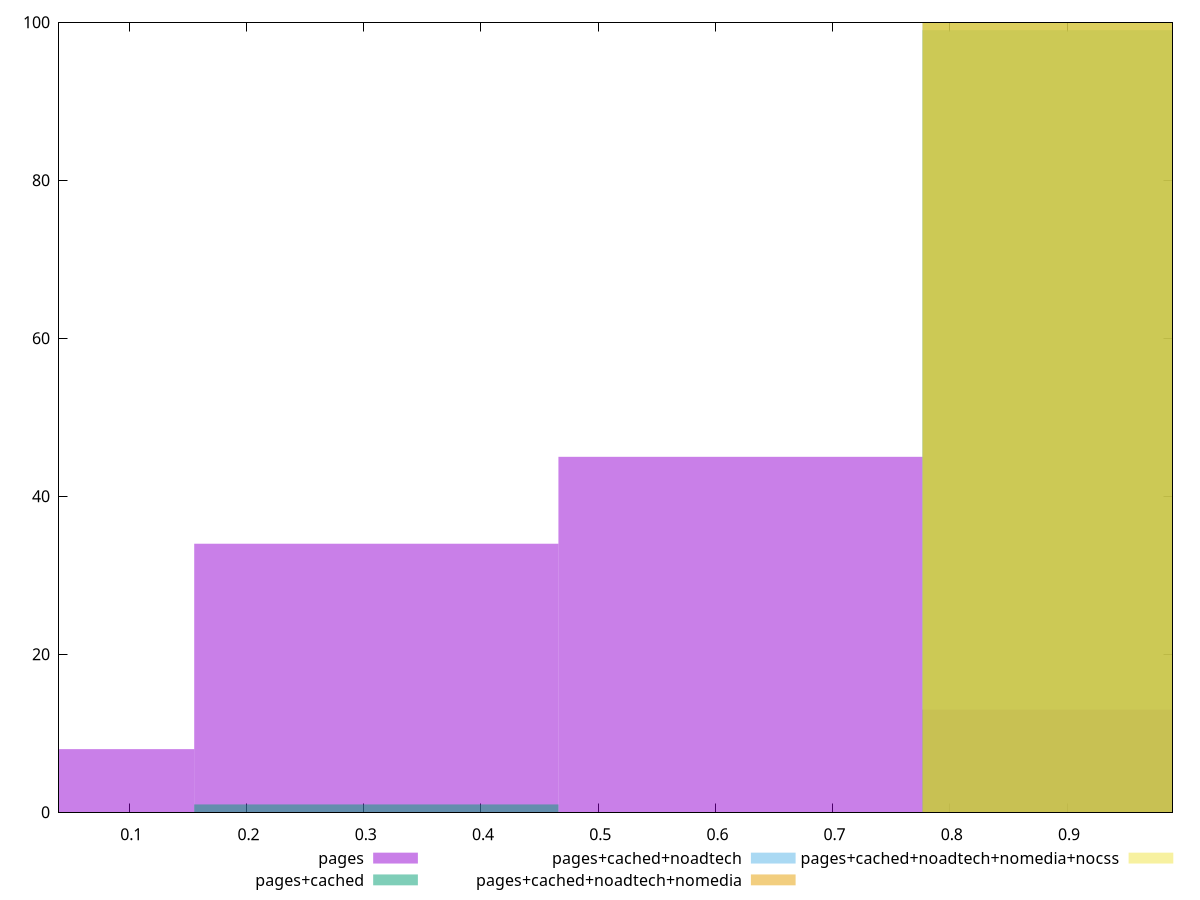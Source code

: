 reset

$pages <<EOF
0.6214516371442763 45
0.31072581857213816 34
0 8
0.9321774557164144 13
EOF

$pagesCached <<EOF
0.31072581857213816 1
0.9321774557164144 99
EOF

$pagesCachedNoadtech <<EOF
0.9321774557164144 100
EOF

$pagesCachedNoadtechNomedia <<EOF
0.9321774557164144 100
EOF

$pagesCachedNoadtechNomediaNocss <<EOF
0.9321774557164144 100
EOF

set key outside below
set boxwidth 0.31072581857213816
set xrange [0.04:0.99]
set yrange [0:100]
set trange [0:100]
set style fill transparent solid 0.5 noborder
set terminal svg size 640, 530 enhanced background rgb 'white'
set output "report_00025_2021-02-22T21:38:55.199Z/first-contentful-paint/comparison/histogram/all_score.svg"

plot $pages title "pages" with boxes, \
     $pagesCached title "pages+cached" with boxes, \
     $pagesCachedNoadtech title "pages+cached+noadtech" with boxes, \
     $pagesCachedNoadtechNomedia title "pages+cached+noadtech+nomedia" with boxes, \
     $pagesCachedNoadtechNomediaNocss title "pages+cached+noadtech+nomedia+nocss" with boxes

reset
